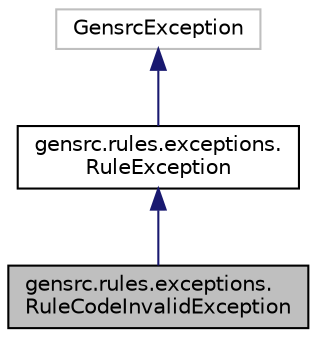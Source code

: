 digraph "gensrc.rules.exceptions.RuleCodeInvalidException"
{
  edge [fontname="Helvetica",fontsize="10",labelfontname="Helvetica",labelfontsize="10"];
  node [fontname="Helvetica",fontsize="10",shape=record];
  Node0 [label="gensrc.rules.exceptions.\lRuleCodeInvalidException",height=0.2,width=0.4,color="black", fillcolor="grey75", style="filled", fontcolor="black"];
  Node1 -> Node0 [dir="back",color="midnightblue",fontsize="10",style="solid",fontname="Helvetica"];
  Node1 [label="gensrc.rules.exceptions.\lRuleException",height=0.2,width=0.4,color="black", fillcolor="white", style="filled",URL="$classgensrc_1_1rules_1_1exceptions_1_1_rule_exception.html"];
  Node2 -> Node1 [dir="back",color="midnightblue",fontsize="10",style="solid",fontname="Helvetica"];
  Node2 [label="GensrcException",height=0.2,width=0.4,color="grey75", fillcolor="white", style="filled"];
}
